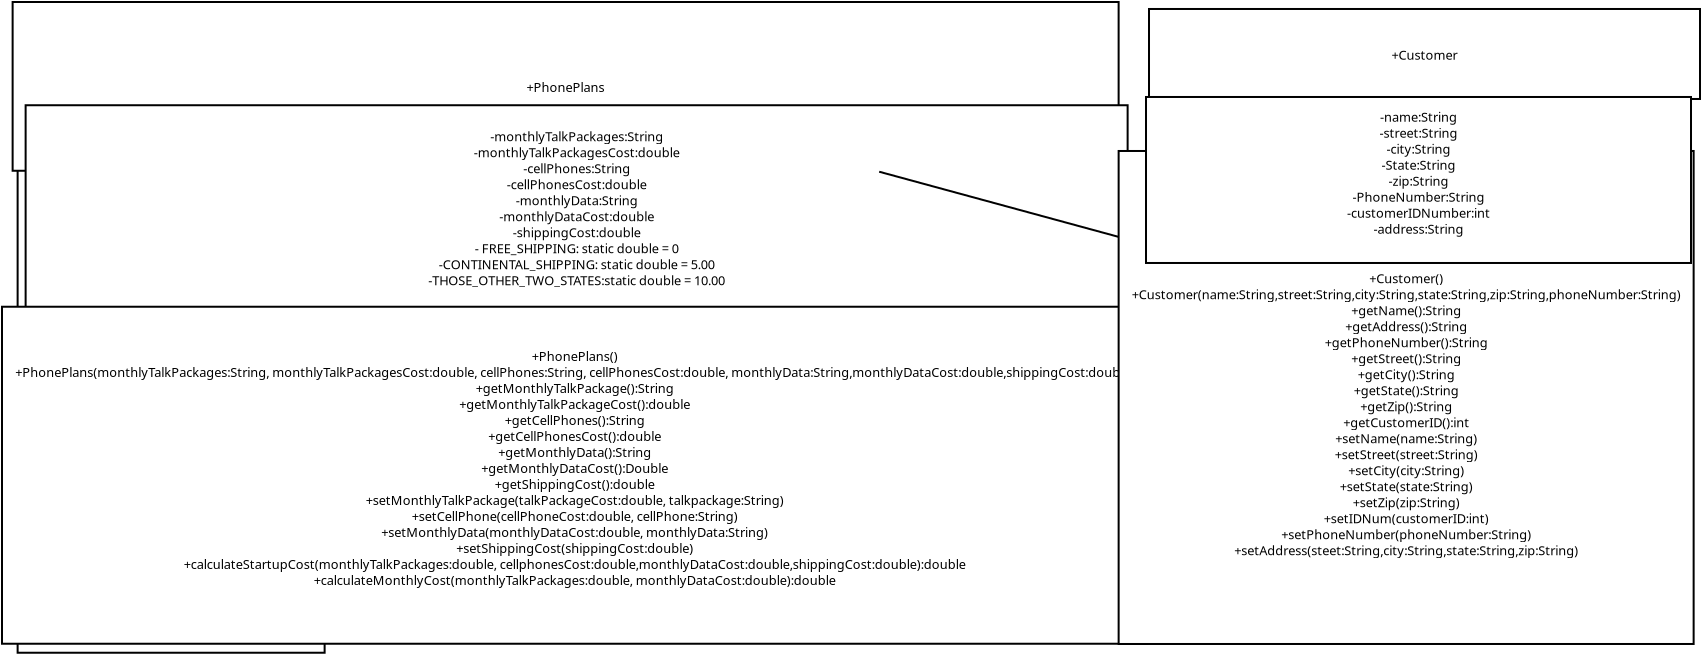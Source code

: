 <?xml version="1.0" encoding="UTF-8"?>
<dia:diagram xmlns:dia="http://www.lysator.liu.se/~alla/dia/">
  <dia:layer name="Background" visible="true" active="true">
    <dia:object type="Flowchart - Box" version="0" id="O0">
      <dia:attribute name="obj_pos">
        <dia:point val="0.05,-0.45"/>
      </dia:attribute>
      <dia:attribute name="obj_bb">
        <dia:rectangle val="-1.804e-016,-0.5;15.45,24.3"/>
      </dia:attribute>
      <dia:attribute name="elem_corner">
        <dia:point val="0.05,-0.45"/>
      </dia:attribute>
      <dia:attribute name="elem_width">
        <dia:real val="15.35"/>
      </dia:attribute>
      <dia:attribute name="elem_height">
        <dia:real val="24.7"/>
      </dia:attribute>
      <dia:attribute name="show_background">
        <dia:boolean val="true"/>
      </dia:attribute>
      <dia:attribute name="padding">
        <dia:real val="0.5"/>
      </dia:attribute>
      <dia:attribute name="text">
        <dia:composite type="text">
          <dia:attribute name="string">
            <dia:string>##</dia:string>
          </dia:attribute>
          <dia:attribute name="font">
            <dia:font family="sans" style="0" name="Helvetica"/>
          </dia:attribute>
          <dia:attribute name="height">
            <dia:real val="0.8"/>
          </dia:attribute>
          <dia:attribute name="pos">
            <dia:point val="7.725,12.14"/>
          </dia:attribute>
          <dia:attribute name="color">
            <dia:color val="#000000"/>
          </dia:attribute>
          <dia:attribute name="alignment">
            <dia:enum val="1"/>
          </dia:attribute>
        </dia:composite>
      </dia:attribute>
    </dia:object>
    <dia:object type="Flowchart - Box" version="0" id="O1">
      <dia:attribute name="obj_pos">
        <dia:point val="-0.2,-8.287"/>
      </dia:attribute>
      <dia:attribute name="obj_bb">
        <dia:rectangle val="-0.25,-8.338;55.15,0.2"/>
      </dia:attribute>
      <dia:attribute name="elem_corner">
        <dia:point val="-0.2,-8.287"/>
      </dia:attribute>
      <dia:attribute name="elem_width">
        <dia:real val="55.3"/>
      </dia:attribute>
      <dia:attribute name="elem_height">
        <dia:real val="8.438"/>
      </dia:attribute>
      <dia:attribute name="show_background">
        <dia:boolean val="true"/>
      </dia:attribute>
      <dia:attribute name="padding">
        <dia:real val="0.5"/>
      </dia:attribute>
      <dia:attribute name="text">
        <dia:composite type="text">
          <dia:attribute name="string">
            <dia:string>#+PhonePlans#</dia:string>
          </dia:attribute>
          <dia:attribute name="font">
            <dia:font family="sans" style="0" name="Helvetica"/>
          </dia:attribute>
          <dia:attribute name="height">
            <dia:real val="0.8"/>
          </dia:attribute>
          <dia:attribute name="pos">
            <dia:point val="27.45,-3.829"/>
          </dia:attribute>
          <dia:attribute name="color">
            <dia:color val="#000000"/>
          </dia:attribute>
          <dia:attribute name="alignment">
            <dia:enum val="1"/>
          </dia:attribute>
        </dia:composite>
      </dia:attribute>
    </dia:object>
    <dia:object type="Flowchart - Box" version="0" id="O2">
      <dia:attribute name="obj_pos">
        <dia:point val="0.45,-3.125"/>
      </dia:attribute>
      <dia:attribute name="obj_bb">
        <dia:rectangle val="0.4,-3.175;55.6,7.15"/>
      </dia:attribute>
      <dia:attribute name="elem_corner">
        <dia:point val="0.45,-3.125"/>
      </dia:attribute>
      <dia:attribute name="elem_width">
        <dia:real val="55.1"/>
      </dia:attribute>
      <dia:attribute name="elem_height">
        <dia:real val="10.225"/>
      </dia:attribute>
      <dia:attribute name="show_background">
        <dia:boolean val="true"/>
      </dia:attribute>
      <dia:attribute name="padding">
        <dia:real val="0.5"/>
      </dia:attribute>
      <dia:attribute name="text">
        <dia:composite type="text">
          <dia:attribute name="string">
            <dia:string>#-monthlyTalkPackages:String
-monthlyTalkPackagesCost:double
-cellPhones:String
-cellPhonesCost:double
-monthlyData:String
-monthlyDataCost:double
-shippingCost:double
- FREE_SHIPPING: static double = 0
-CONTINENTAL_SHIPPING: static double = 5.00
-THOSE_OTHER_TWO_STATES:static double = 10.00#</dia:string>
          </dia:attribute>
          <dia:attribute name="font">
            <dia:font family="sans" style="0" name="Helvetica"/>
          </dia:attribute>
          <dia:attribute name="height">
            <dia:real val="0.8"/>
          </dia:attribute>
          <dia:attribute name="pos">
            <dia:point val="28,-1.373"/>
          </dia:attribute>
          <dia:attribute name="color">
            <dia:color val="#000000"/>
          </dia:attribute>
          <dia:attribute name="alignment">
            <dia:enum val="1"/>
          </dia:attribute>
        </dia:composite>
      </dia:attribute>
    </dia:object>
    <dia:object type="Flowchart - Box" version="0" id="O3">
      <dia:attribute name="obj_pos">
        <dia:point val="0.895,6.95"/>
      </dia:attribute>
      <dia:attribute name="obj_bb">
        <dia:rectangle val="0.845,6.9;54.955,23.85"/>
      </dia:attribute>
      <dia:attribute name="elem_corner">
        <dia:point val="0.895,6.95"/>
      </dia:attribute>
      <dia:attribute name="elem_width">
        <dia:real val="54.01"/>
      </dia:attribute>
      <dia:attribute name="elem_height">
        <dia:real val="16.85"/>
      </dia:attribute>
      <dia:attribute name="show_background">
        <dia:boolean val="true"/>
      </dia:attribute>
      <dia:attribute name="padding">
        <dia:real val="0.5"/>
      </dia:attribute>
      <dia:attribute name="text">
        <dia:composite type="text">
          <dia:attribute name="string">
            <dia:string>#+PhonePlans()
+PhonePlans(monthlyTalkPackages:String, monthlyTalkPackagesCost:double, cellPhones:String, cellPhonesCost:double, monthlyData:String,monthlyDataCost:double,shippingCost:double)
+getMonthlyTalkPackage():String
+getMonthlyTalkPackageCost():double
+getCellPhones():String
+getCellPhonesCost():double
+getMonthlyData():String
+getMonthlyDataCost():Double
+getShippingCost():double
+setMonthlyTalkPackage(talkPackageCost:double, talkpackage:String)
+setCellPhone(cellPhoneCost:double, cellPhone:String)
+setMonthlyData(monthlyDataCost:double, monthlyData:String)
+setShippingCost(shippingCost:double)
+calculateStartupCost(monthlyTalkPackages:double, cellphonesCost:double,monthlyDataCost:double,shippingCost:double):double
+calculateMonthlyCost(monthlyTalkPackages:double, monthlyDataCost:double):double
#</dia:string>
          </dia:attribute>
          <dia:attribute name="font">
            <dia:font family="sans" style="0" name="Helvetica"/>
          </dia:attribute>
          <dia:attribute name="height">
            <dia:real val="0.8"/>
          </dia:attribute>
          <dia:attribute name="pos">
            <dia:point val="27.9,9.615"/>
          </dia:attribute>
          <dia:attribute name="color">
            <dia:color val="#000000"/>
          </dia:attribute>
          <dia:attribute name="alignment">
            <dia:enum val="1"/>
          </dia:attribute>
        </dia:composite>
      </dia:attribute>
    </dia:object>
    <dia:object type="Standard - Line" version="0" id="O4">
      <dia:attribute name="obj_pos">
        <dia:point val="43.13,0.2"/>
      </dia:attribute>
      <dia:attribute name="obj_bb">
        <dia:rectangle val="43.069,0.138;64.958,6.301"/>
      </dia:attribute>
      <dia:attribute name="conn_endpoints">
        <dia:point val="43.13,0.2"/>
        <dia:point val="64.85,6.112"/>
      </dia:attribute>
      <dia:attribute name="numcp">
        <dia:int val="1"/>
      </dia:attribute>
      <dia:attribute name="end_arrow">
        <dia:enum val="22"/>
      </dia:attribute>
      <dia:attribute name="end_arrow_length">
        <dia:real val="0.5"/>
      </dia:attribute>
      <dia:attribute name="end_arrow_width">
        <dia:real val="0.5"/>
      </dia:attribute>
      <dia:connections>
        <dia:connection handle="0" to="O1" connection="16"/>
      </dia:connections>
    </dia:object>
    <dia:object type="Flowchart - Box" version="0" id="O5">
      <dia:attribute name="obj_pos">
        <dia:point val="55.773,-0.838"/>
      </dia:attribute>
      <dia:attribute name="obj_bb">
        <dia:rectangle val="55.722,-0.887;83.228,23.863"/>
      </dia:attribute>
      <dia:attribute name="elem_corner">
        <dia:point val="55.773,-0.838"/>
      </dia:attribute>
      <dia:attribute name="elem_width">
        <dia:real val="27.405"/>
      </dia:attribute>
      <dia:attribute name="elem_height">
        <dia:real val="24.65"/>
      </dia:attribute>
      <dia:attribute name="show_background">
        <dia:boolean val="true"/>
      </dia:attribute>
      <dia:attribute name="padding">
        <dia:real val="0.5"/>
      </dia:attribute>
      <dia:attribute name="text">
        <dia:composite type="text">
          <dia:attribute name="string">
            <dia:string>#


+Customer()
+Customer(name:String,street:String,city:String,state:String,zip:String,phoneNumber:String)
+getName():String
+getAddress():String
+getPhoneNumber():String
+getStreet():String
+getCity():String
+getState():String
+getZip():String
+getCustomerID():int
+setName(name:String)
+setStreet(street:String)
+setCity(city:String)
+setState(state:String)
+setZip(zip:String)
+setIDNum(customerID:int)
+setPhoneNumber(phoneNumber:String)
+setAddress(steet:String,city:String,state:String,zip:String)
#</dia:string>
          </dia:attribute>
          <dia:attribute name="font">
            <dia:font family="sans" style="0" name="Helvetica"/>
          </dia:attribute>
          <dia:attribute name="height">
            <dia:real val="0.8"/>
          </dia:attribute>
          <dia:attribute name="pos">
            <dia:point val="69.475,3.328"/>
          </dia:attribute>
          <dia:attribute name="color">
            <dia:color val="#000000"/>
          </dia:attribute>
          <dia:attribute name="alignment">
            <dia:enum val="1"/>
          </dia:attribute>
        </dia:composite>
      </dia:attribute>
    </dia:object>
    <dia:object type="Flowchart - Box" version="0" id="O6">
      <dia:attribute name="obj_pos">
        <dia:point val="56.619,-7.938"/>
      </dia:attribute>
      <dia:attribute name="obj_bb">
        <dia:rectangle val="56.569,-7.987;84.219,-3.388"/>
      </dia:attribute>
      <dia:attribute name="elem_corner">
        <dia:point val="56.619,-7.938"/>
      </dia:attribute>
      <dia:attribute name="elem_width">
        <dia:real val="27.55"/>
      </dia:attribute>
      <dia:attribute name="elem_height">
        <dia:real val="4.5"/>
      </dia:attribute>
      <dia:attribute name="show_background">
        <dia:boolean val="true"/>
      </dia:attribute>
      <dia:attribute name="padding">
        <dia:real val="0.5"/>
      </dia:attribute>
      <dia:attribute name="text">
        <dia:composite type="text">
          <dia:attribute name="string">
            <dia:string>#+Customer#</dia:string>
          </dia:attribute>
          <dia:attribute name="font">
            <dia:font family="sans" style="0" name="Helvetica"/>
          </dia:attribute>
          <dia:attribute name="height">
            <dia:real val="0.8"/>
          </dia:attribute>
          <dia:attribute name="pos">
            <dia:point val="70.394,-5.447"/>
          </dia:attribute>
          <dia:attribute name="color">
            <dia:color val="#000000"/>
          </dia:attribute>
          <dia:attribute name="alignment">
            <dia:enum val="1"/>
          </dia:attribute>
        </dia:composite>
      </dia:attribute>
    </dia:object>
    <dia:object type="Flowchart - Box" version="0" id="O7">
      <dia:attribute name="obj_pos">
        <dia:point val="56.469,-3.538"/>
      </dia:attribute>
      <dia:attribute name="obj_bb">
        <dia:rectangle val="56.419,-3.587;83.769,4.812"/>
      </dia:attribute>
      <dia:attribute name="elem_corner">
        <dia:point val="56.469,-3.538"/>
      </dia:attribute>
      <dia:attribute name="elem_width">
        <dia:real val="27.25"/>
      </dia:attribute>
      <dia:attribute name="elem_height">
        <dia:real val="8.3"/>
      </dia:attribute>
      <dia:attribute name="border_width">
        <dia:real val="0.1"/>
      </dia:attribute>
      <dia:attribute name="show_background">
        <dia:boolean val="true"/>
      </dia:attribute>
      <dia:attribute name="padding">
        <dia:real val="0.5"/>
      </dia:attribute>
      <dia:attribute name="text">
        <dia:composite type="text">
          <dia:attribute name="string">
            <dia:string>#-name:String
-street:String
-city:String
-State:String
-zip:String
-PhoneNumber:String
-customerIDNumber:int
-address:String
#</dia:string>
          </dia:attribute>
          <dia:attribute name="font">
            <dia:font family="sans" style="0" name="Helvetica"/>
          </dia:attribute>
          <dia:attribute name="height">
            <dia:real val="0.8"/>
          </dia:attribute>
          <dia:attribute name="pos">
            <dia:point val="70.094,-2.348"/>
          </dia:attribute>
          <dia:attribute name="color">
            <dia:color val="#000000"/>
          </dia:attribute>
          <dia:attribute name="alignment">
            <dia:enum val="1"/>
          </dia:attribute>
        </dia:composite>
      </dia:attribute>
    </dia:object>
  </dia:layer>
</dia:diagram>
